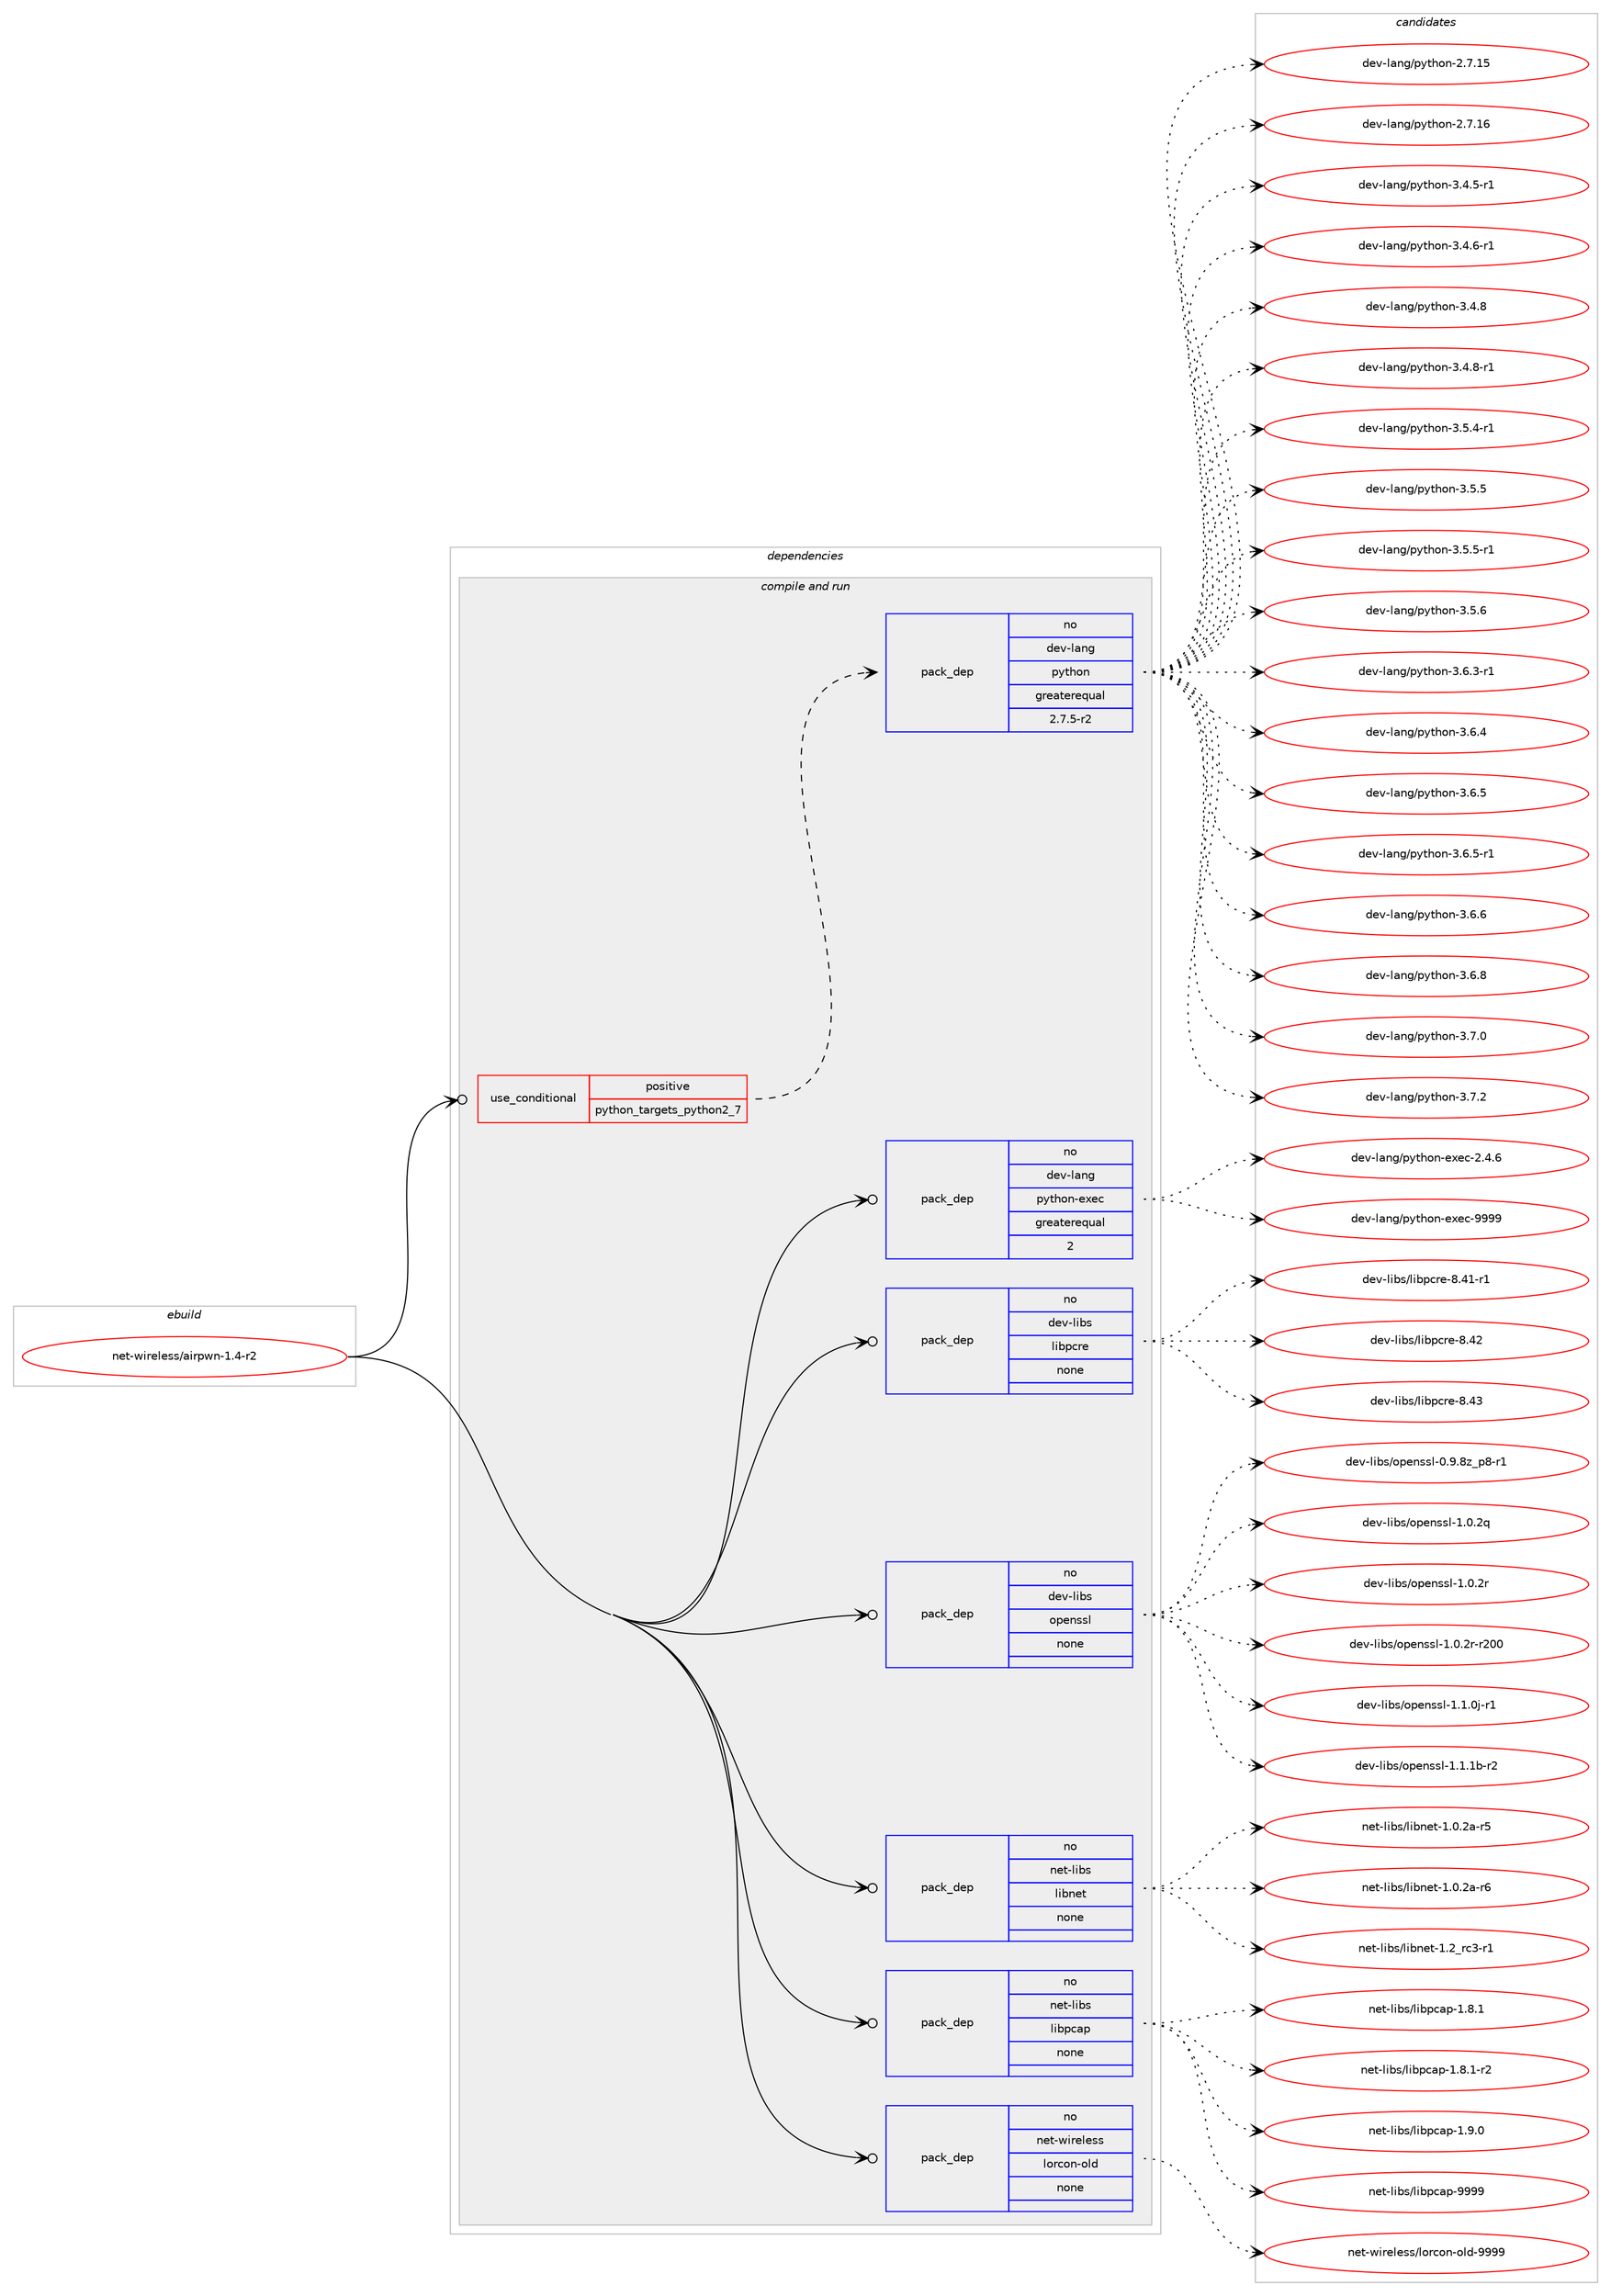 digraph prolog {

# *************
# Graph options
# *************

newrank=true;
concentrate=true;
compound=true;
graph [rankdir=LR,fontname=Helvetica,fontsize=10,ranksep=1.5];#, ranksep=2.5, nodesep=0.2];
edge  [arrowhead=vee];
node  [fontname=Helvetica,fontsize=10];

# **********
# The ebuild
# **********

subgraph cluster_leftcol {
color=gray;
rank=same;
label=<<i>ebuild</i>>;
id [label="net-wireless/airpwn-1.4-r2", color=red, width=4, href="../net-wireless/airpwn-1.4-r2.svg"];
}

# ****************
# The dependencies
# ****************

subgraph cluster_midcol {
color=gray;
label=<<i>dependencies</i>>;
subgraph cluster_compile {
fillcolor="#eeeeee";
style=filled;
label=<<i>compile</i>>;
}
subgraph cluster_compileandrun {
fillcolor="#eeeeee";
style=filled;
label=<<i>compile and run</i>>;
subgraph cond451102 {
dependency1679578 [label=<<TABLE BORDER="0" CELLBORDER="1" CELLSPACING="0" CELLPADDING="4"><TR><TD ROWSPAN="3" CELLPADDING="10">use_conditional</TD></TR><TR><TD>positive</TD></TR><TR><TD>python_targets_python2_7</TD></TR></TABLE>>, shape=none, color=red];
subgraph pack1200995 {
dependency1679579 [label=<<TABLE BORDER="0" CELLBORDER="1" CELLSPACING="0" CELLPADDING="4" WIDTH="220"><TR><TD ROWSPAN="6" CELLPADDING="30">pack_dep</TD></TR><TR><TD WIDTH="110">no</TD></TR><TR><TD>dev-lang</TD></TR><TR><TD>python</TD></TR><TR><TD>greaterequal</TD></TR><TR><TD>2.7.5-r2</TD></TR></TABLE>>, shape=none, color=blue];
}
dependency1679578:e -> dependency1679579:w [weight=20,style="dashed",arrowhead="vee"];
}
id:e -> dependency1679578:w [weight=20,style="solid",arrowhead="odotvee"];
subgraph pack1200996 {
dependency1679580 [label=<<TABLE BORDER="0" CELLBORDER="1" CELLSPACING="0" CELLPADDING="4" WIDTH="220"><TR><TD ROWSPAN="6" CELLPADDING="30">pack_dep</TD></TR><TR><TD WIDTH="110">no</TD></TR><TR><TD>dev-lang</TD></TR><TR><TD>python-exec</TD></TR><TR><TD>greaterequal</TD></TR><TR><TD>2</TD></TR></TABLE>>, shape=none, color=blue];
}
id:e -> dependency1679580:w [weight=20,style="solid",arrowhead="odotvee"];
subgraph pack1200997 {
dependency1679581 [label=<<TABLE BORDER="0" CELLBORDER="1" CELLSPACING="0" CELLPADDING="4" WIDTH="220"><TR><TD ROWSPAN="6" CELLPADDING="30">pack_dep</TD></TR><TR><TD WIDTH="110">no</TD></TR><TR><TD>dev-libs</TD></TR><TR><TD>libpcre</TD></TR><TR><TD>none</TD></TR><TR><TD></TD></TR></TABLE>>, shape=none, color=blue];
}
id:e -> dependency1679581:w [weight=20,style="solid",arrowhead="odotvee"];
subgraph pack1200998 {
dependency1679582 [label=<<TABLE BORDER="0" CELLBORDER="1" CELLSPACING="0" CELLPADDING="4" WIDTH="220"><TR><TD ROWSPAN="6" CELLPADDING="30">pack_dep</TD></TR><TR><TD WIDTH="110">no</TD></TR><TR><TD>dev-libs</TD></TR><TR><TD>openssl</TD></TR><TR><TD>none</TD></TR><TR><TD></TD></TR></TABLE>>, shape=none, color=blue];
}
id:e -> dependency1679582:w [weight=20,style="solid",arrowhead="odotvee"];
subgraph pack1200999 {
dependency1679583 [label=<<TABLE BORDER="0" CELLBORDER="1" CELLSPACING="0" CELLPADDING="4" WIDTH="220"><TR><TD ROWSPAN="6" CELLPADDING="30">pack_dep</TD></TR><TR><TD WIDTH="110">no</TD></TR><TR><TD>net-libs</TD></TR><TR><TD>libnet</TD></TR><TR><TD>none</TD></TR><TR><TD></TD></TR></TABLE>>, shape=none, color=blue];
}
id:e -> dependency1679583:w [weight=20,style="solid",arrowhead="odotvee"];
subgraph pack1201000 {
dependency1679584 [label=<<TABLE BORDER="0" CELLBORDER="1" CELLSPACING="0" CELLPADDING="4" WIDTH="220"><TR><TD ROWSPAN="6" CELLPADDING="30">pack_dep</TD></TR><TR><TD WIDTH="110">no</TD></TR><TR><TD>net-libs</TD></TR><TR><TD>libpcap</TD></TR><TR><TD>none</TD></TR><TR><TD></TD></TR></TABLE>>, shape=none, color=blue];
}
id:e -> dependency1679584:w [weight=20,style="solid",arrowhead="odotvee"];
subgraph pack1201001 {
dependency1679585 [label=<<TABLE BORDER="0" CELLBORDER="1" CELLSPACING="0" CELLPADDING="4" WIDTH="220"><TR><TD ROWSPAN="6" CELLPADDING="30">pack_dep</TD></TR><TR><TD WIDTH="110">no</TD></TR><TR><TD>net-wireless</TD></TR><TR><TD>lorcon-old</TD></TR><TR><TD>none</TD></TR><TR><TD></TD></TR></TABLE>>, shape=none, color=blue];
}
id:e -> dependency1679585:w [weight=20,style="solid",arrowhead="odotvee"];
}
subgraph cluster_run {
fillcolor="#eeeeee";
style=filled;
label=<<i>run</i>>;
}
}

# **************
# The candidates
# **************

subgraph cluster_choices {
rank=same;
color=gray;
label=<<i>candidates</i>>;

subgraph choice1200995 {
color=black;
nodesep=1;
choice10010111845108971101034711212111610411111045504655464953 [label="dev-lang/python-2.7.15", color=red, width=4,href="../dev-lang/python-2.7.15.svg"];
choice10010111845108971101034711212111610411111045504655464954 [label="dev-lang/python-2.7.16", color=red, width=4,href="../dev-lang/python-2.7.16.svg"];
choice1001011184510897110103471121211161041111104551465246534511449 [label="dev-lang/python-3.4.5-r1", color=red, width=4,href="../dev-lang/python-3.4.5-r1.svg"];
choice1001011184510897110103471121211161041111104551465246544511449 [label="dev-lang/python-3.4.6-r1", color=red, width=4,href="../dev-lang/python-3.4.6-r1.svg"];
choice100101118451089711010347112121116104111110455146524656 [label="dev-lang/python-3.4.8", color=red, width=4,href="../dev-lang/python-3.4.8.svg"];
choice1001011184510897110103471121211161041111104551465246564511449 [label="dev-lang/python-3.4.8-r1", color=red, width=4,href="../dev-lang/python-3.4.8-r1.svg"];
choice1001011184510897110103471121211161041111104551465346524511449 [label="dev-lang/python-3.5.4-r1", color=red, width=4,href="../dev-lang/python-3.5.4-r1.svg"];
choice100101118451089711010347112121116104111110455146534653 [label="dev-lang/python-3.5.5", color=red, width=4,href="../dev-lang/python-3.5.5.svg"];
choice1001011184510897110103471121211161041111104551465346534511449 [label="dev-lang/python-3.5.5-r1", color=red, width=4,href="../dev-lang/python-3.5.5-r1.svg"];
choice100101118451089711010347112121116104111110455146534654 [label="dev-lang/python-3.5.6", color=red, width=4,href="../dev-lang/python-3.5.6.svg"];
choice1001011184510897110103471121211161041111104551465446514511449 [label="dev-lang/python-3.6.3-r1", color=red, width=4,href="../dev-lang/python-3.6.3-r1.svg"];
choice100101118451089711010347112121116104111110455146544652 [label="dev-lang/python-3.6.4", color=red, width=4,href="../dev-lang/python-3.6.4.svg"];
choice100101118451089711010347112121116104111110455146544653 [label="dev-lang/python-3.6.5", color=red, width=4,href="../dev-lang/python-3.6.5.svg"];
choice1001011184510897110103471121211161041111104551465446534511449 [label="dev-lang/python-3.6.5-r1", color=red, width=4,href="../dev-lang/python-3.6.5-r1.svg"];
choice100101118451089711010347112121116104111110455146544654 [label="dev-lang/python-3.6.6", color=red, width=4,href="../dev-lang/python-3.6.6.svg"];
choice100101118451089711010347112121116104111110455146544656 [label="dev-lang/python-3.6.8", color=red, width=4,href="../dev-lang/python-3.6.8.svg"];
choice100101118451089711010347112121116104111110455146554648 [label="dev-lang/python-3.7.0", color=red, width=4,href="../dev-lang/python-3.7.0.svg"];
choice100101118451089711010347112121116104111110455146554650 [label="dev-lang/python-3.7.2", color=red, width=4,href="../dev-lang/python-3.7.2.svg"];
dependency1679579:e -> choice10010111845108971101034711212111610411111045504655464953:w [style=dotted,weight="100"];
dependency1679579:e -> choice10010111845108971101034711212111610411111045504655464954:w [style=dotted,weight="100"];
dependency1679579:e -> choice1001011184510897110103471121211161041111104551465246534511449:w [style=dotted,weight="100"];
dependency1679579:e -> choice1001011184510897110103471121211161041111104551465246544511449:w [style=dotted,weight="100"];
dependency1679579:e -> choice100101118451089711010347112121116104111110455146524656:w [style=dotted,weight="100"];
dependency1679579:e -> choice1001011184510897110103471121211161041111104551465246564511449:w [style=dotted,weight="100"];
dependency1679579:e -> choice1001011184510897110103471121211161041111104551465346524511449:w [style=dotted,weight="100"];
dependency1679579:e -> choice100101118451089711010347112121116104111110455146534653:w [style=dotted,weight="100"];
dependency1679579:e -> choice1001011184510897110103471121211161041111104551465346534511449:w [style=dotted,weight="100"];
dependency1679579:e -> choice100101118451089711010347112121116104111110455146534654:w [style=dotted,weight="100"];
dependency1679579:e -> choice1001011184510897110103471121211161041111104551465446514511449:w [style=dotted,weight="100"];
dependency1679579:e -> choice100101118451089711010347112121116104111110455146544652:w [style=dotted,weight="100"];
dependency1679579:e -> choice100101118451089711010347112121116104111110455146544653:w [style=dotted,weight="100"];
dependency1679579:e -> choice1001011184510897110103471121211161041111104551465446534511449:w [style=dotted,weight="100"];
dependency1679579:e -> choice100101118451089711010347112121116104111110455146544654:w [style=dotted,weight="100"];
dependency1679579:e -> choice100101118451089711010347112121116104111110455146544656:w [style=dotted,weight="100"];
dependency1679579:e -> choice100101118451089711010347112121116104111110455146554648:w [style=dotted,weight="100"];
dependency1679579:e -> choice100101118451089711010347112121116104111110455146554650:w [style=dotted,weight="100"];
}
subgraph choice1200996 {
color=black;
nodesep=1;
choice1001011184510897110103471121211161041111104510112010199455046524654 [label="dev-lang/python-exec-2.4.6", color=red, width=4,href="../dev-lang/python-exec-2.4.6.svg"];
choice10010111845108971101034711212111610411111045101120101994557575757 [label="dev-lang/python-exec-9999", color=red, width=4,href="../dev-lang/python-exec-9999.svg"];
dependency1679580:e -> choice1001011184510897110103471121211161041111104510112010199455046524654:w [style=dotted,weight="100"];
dependency1679580:e -> choice10010111845108971101034711212111610411111045101120101994557575757:w [style=dotted,weight="100"];
}
subgraph choice1200997 {
color=black;
nodesep=1;
choice100101118451081059811547108105981129911410145564652494511449 [label="dev-libs/libpcre-8.41-r1", color=red, width=4,href="../dev-libs/libpcre-8.41-r1.svg"];
choice10010111845108105981154710810598112991141014556465250 [label="dev-libs/libpcre-8.42", color=red, width=4,href="../dev-libs/libpcre-8.42.svg"];
choice10010111845108105981154710810598112991141014556465251 [label="dev-libs/libpcre-8.43", color=red, width=4,href="../dev-libs/libpcre-8.43.svg"];
dependency1679581:e -> choice100101118451081059811547108105981129911410145564652494511449:w [style=dotted,weight="100"];
dependency1679581:e -> choice10010111845108105981154710810598112991141014556465250:w [style=dotted,weight="100"];
dependency1679581:e -> choice10010111845108105981154710810598112991141014556465251:w [style=dotted,weight="100"];
}
subgraph choice1200998 {
color=black;
nodesep=1;
choice10010111845108105981154711111210111011511510845484657465612295112564511449 [label="dev-libs/openssl-0.9.8z_p8-r1", color=red, width=4,href="../dev-libs/openssl-0.9.8z_p8-r1.svg"];
choice100101118451081059811547111112101110115115108454946484650113 [label="dev-libs/openssl-1.0.2q", color=red, width=4,href="../dev-libs/openssl-1.0.2q.svg"];
choice100101118451081059811547111112101110115115108454946484650114 [label="dev-libs/openssl-1.0.2r", color=red, width=4,href="../dev-libs/openssl-1.0.2r.svg"];
choice10010111845108105981154711111210111011511510845494648465011445114504848 [label="dev-libs/openssl-1.0.2r-r200", color=red, width=4,href="../dev-libs/openssl-1.0.2r-r200.svg"];
choice1001011184510810598115471111121011101151151084549464946481064511449 [label="dev-libs/openssl-1.1.0j-r1", color=red, width=4,href="../dev-libs/openssl-1.1.0j-r1.svg"];
choice100101118451081059811547111112101110115115108454946494649984511450 [label="dev-libs/openssl-1.1.1b-r2", color=red, width=4,href="../dev-libs/openssl-1.1.1b-r2.svg"];
dependency1679582:e -> choice10010111845108105981154711111210111011511510845484657465612295112564511449:w [style=dotted,weight="100"];
dependency1679582:e -> choice100101118451081059811547111112101110115115108454946484650113:w [style=dotted,weight="100"];
dependency1679582:e -> choice100101118451081059811547111112101110115115108454946484650114:w [style=dotted,weight="100"];
dependency1679582:e -> choice10010111845108105981154711111210111011511510845494648465011445114504848:w [style=dotted,weight="100"];
dependency1679582:e -> choice1001011184510810598115471111121011101151151084549464946481064511449:w [style=dotted,weight="100"];
dependency1679582:e -> choice100101118451081059811547111112101110115115108454946494649984511450:w [style=dotted,weight="100"];
}
subgraph choice1200999 {
color=black;
nodesep=1;
choice11010111645108105981154710810598110101116454946484650974511453 [label="net-libs/libnet-1.0.2a-r5", color=red, width=4,href="../net-libs/libnet-1.0.2a-r5.svg"];
choice11010111645108105981154710810598110101116454946484650974511454 [label="net-libs/libnet-1.0.2a-r6", color=red, width=4,href="../net-libs/libnet-1.0.2a-r6.svg"];
choice11010111645108105981154710810598110101116454946509511499514511449 [label="net-libs/libnet-1.2_rc3-r1", color=red, width=4,href="../net-libs/libnet-1.2_rc3-r1.svg"];
dependency1679583:e -> choice11010111645108105981154710810598110101116454946484650974511453:w [style=dotted,weight="100"];
dependency1679583:e -> choice11010111645108105981154710810598110101116454946484650974511454:w [style=dotted,weight="100"];
dependency1679583:e -> choice11010111645108105981154710810598110101116454946509511499514511449:w [style=dotted,weight="100"];
}
subgraph choice1201000 {
color=black;
nodesep=1;
choice110101116451081059811547108105981129997112454946564649 [label="net-libs/libpcap-1.8.1", color=red, width=4,href="../net-libs/libpcap-1.8.1.svg"];
choice1101011164510810598115471081059811299971124549465646494511450 [label="net-libs/libpcap-1.8.1-r2", color=red, width=4,href="../net-libs/libpcap-1.8.1-r2.svg"];
choice110101116451081059811547108105981129997112454946574648 [label="net-libs/libpcap-1.9.0", color=red, width=4,href="../net-libs/libpcap-1.9.0.svg"];
choice1101011164510810598115471081059811299971124557575757 [label="net-libs/libpcap-9999", color=red, width=4,href="../net-libs/libpcap-9999.svg"];
dependency1679584:e -> choice110101116451081059811547108105981129997112454946564649:w [style=dotted,weight="100"];
dependency1679584:e -> choice1101011164510810598115471081059811299971124549465646494511450:w [style=dotted,weight="100"];
dependency1679584:e -> choice110101116451081059811547108105981129997112454946574648:w [style=dotted,weight="100"];
dependency1679584:e -> choice1101011164510810598115471081059811299971124557575757:w [style=dotted,weight="100"];
}
subgraph choice1201001 {
color=black;
nodesep=1;
choice110101116451191051141011081011151154710811111499111110451111081004557575757 [label="net-wireless/lorcon-old-9999", color=red, width=4,href="../net-wireless/lorcon-old-9999.svg"];
dependency1679585:e -> choice110101116451191051141011081011151154710811111499111110451111081004557575757:w [style=dotted,weight="100"];
}
}

}
